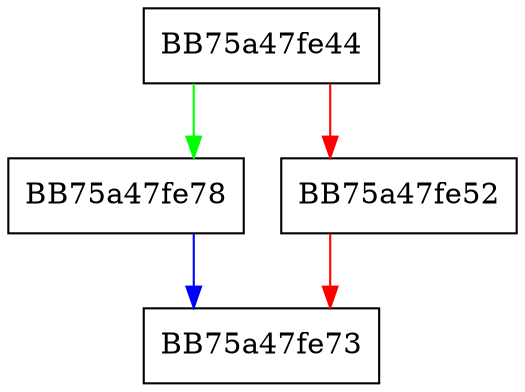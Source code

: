 digraph _validate_classifier {
  node [shape="box"];
  graph [splines=ortho];
  BB75a47fe44 -> BB75a47fe78 [color="green"];
  BB75a47fe44 -> BB75a47fe52 [color="red"];
  BB75a47fe52 -> BB75a47fe73 [color="red"];
  BB75a47fe78 -> BB75a47fe73 [color="blue"];
}